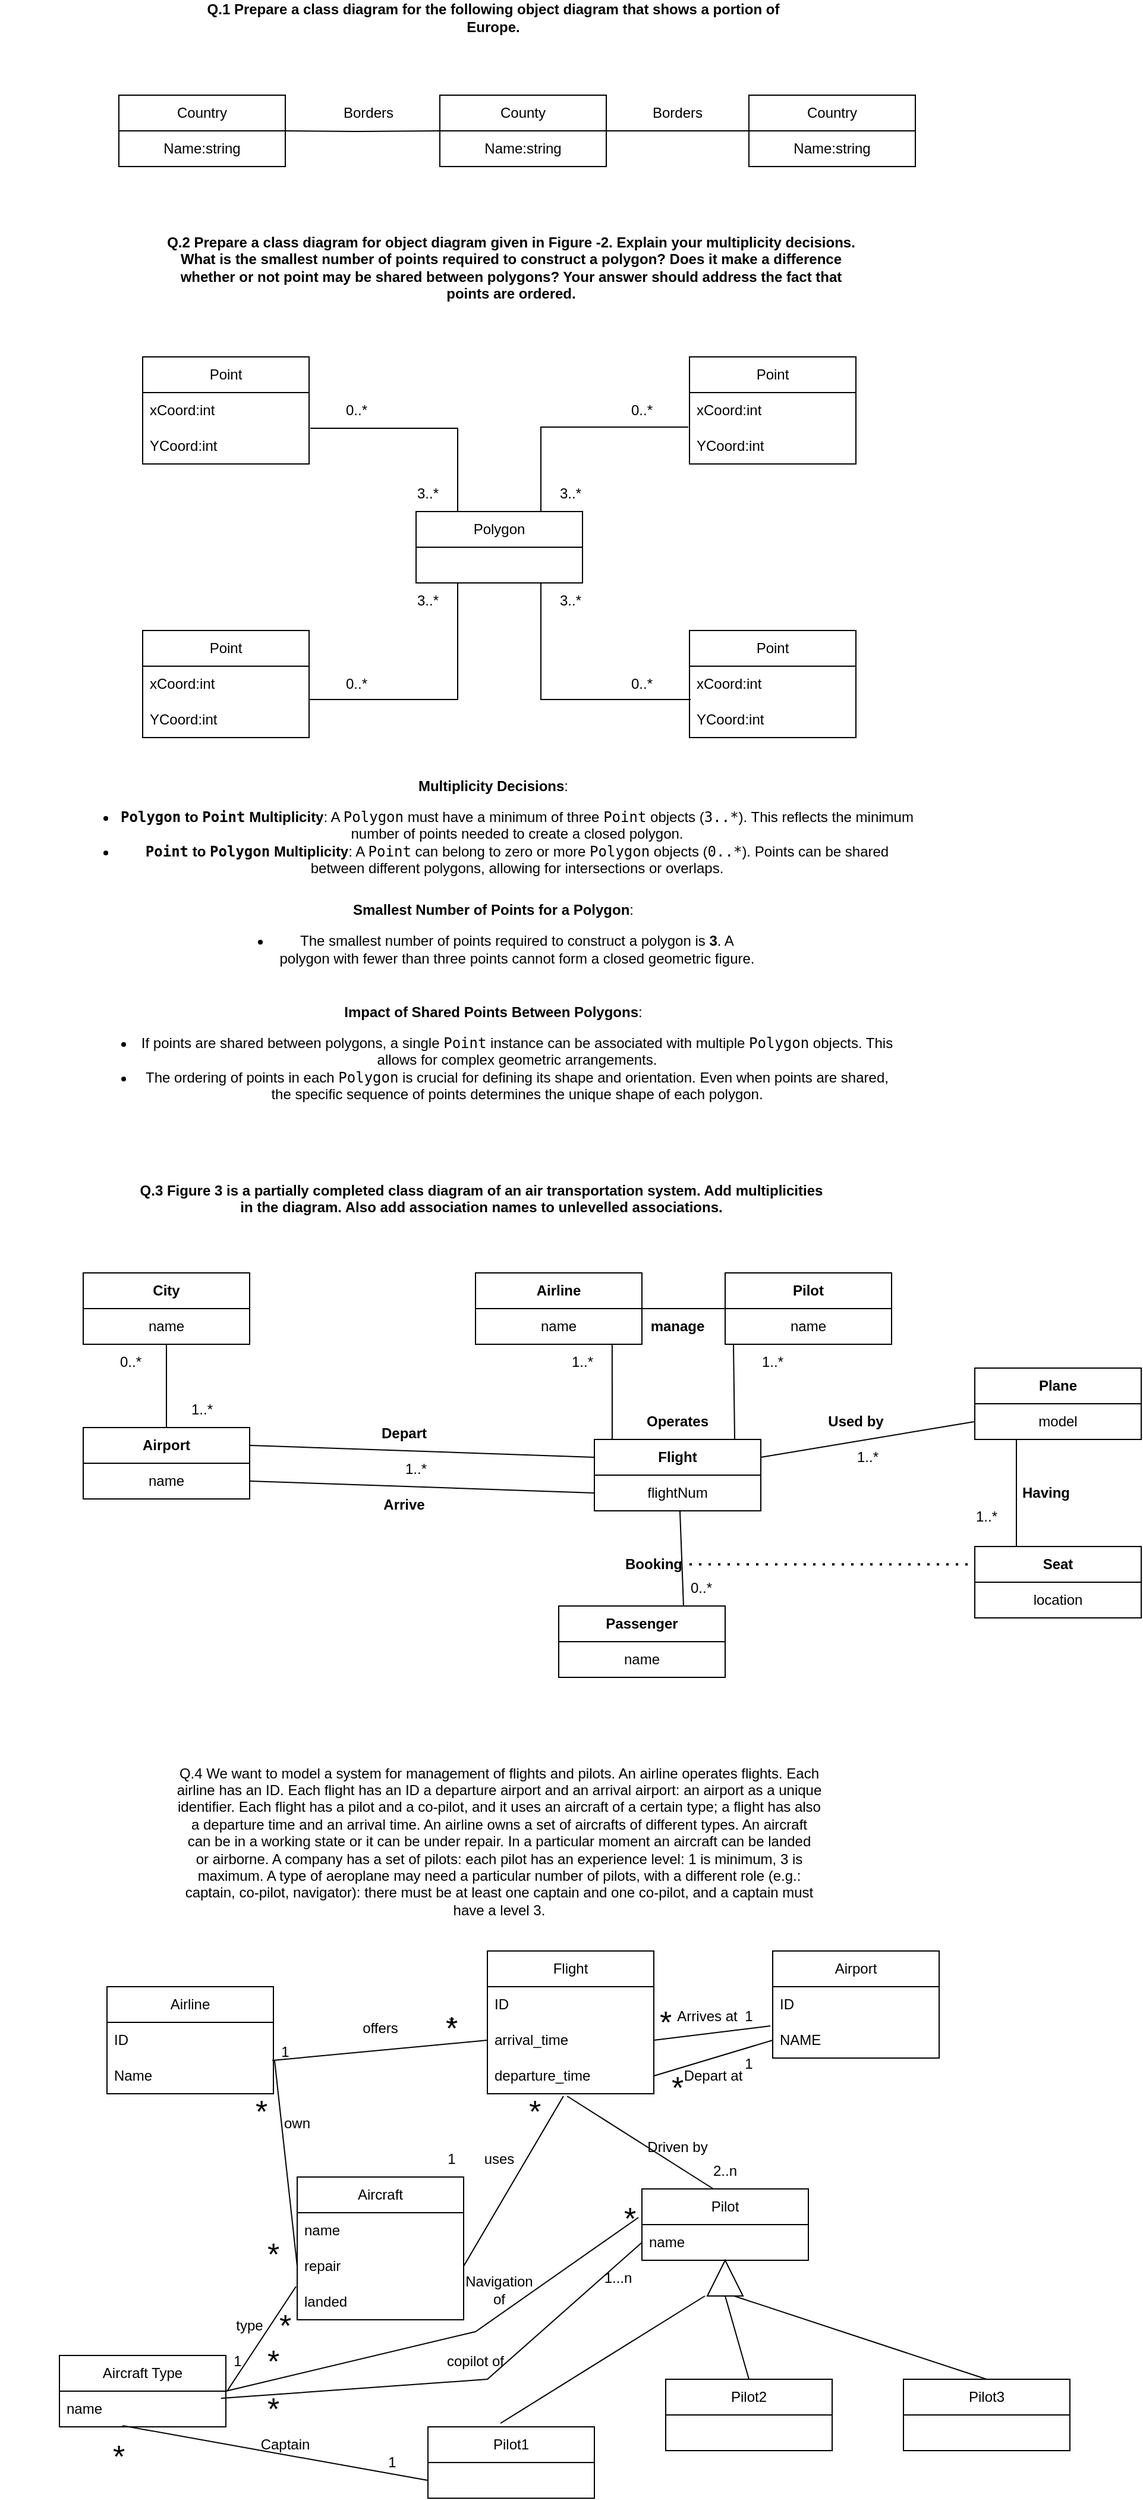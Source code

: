 <mxfile version="24.7.12">
  <diagram name="Page-1" id="i_u_yrghnK8iJM_USmO5">
    <mxGraphModel dx="880" dy="1568" grid="1" gridSize="10" guides="1" tooltips="1" connect="1" arrows="1" fold="1" page="1" pageScale="1" pageWidth="850" pageHeight="1100" math="0" shadow="0">
      <root>
        <mxCell id="0" />
        <mxCell id="1" parent="0" />
        <mxCell id="1aF113buXw0eMV6wPPo_-1" value="Q.1 Prepare a class diagram for the following object diagram that shows a portion of Europe." style="text;strokeColor=none;align=center;fillColor=none;html=1;verticalAlign=middle;whiteSpace=wrap;rounded=0;fontStyle=1" vertex="1" parent="1">
          <mxGeometry x="190" y="-390" width="510" height="30" as="geometry" />
        </mxCell>
        <mxCell id="1aF113buXw0eMV6wPPo_-13" value="Country" style="swimlane;fontStyle=0;childLayout=stackLayout;horizontal=1;startSize=30;horizontalStack=0;resizeParent=1;resizeParentMax=0;resizeLast=0;collapsible=1;marginBottom=0;whiteSpace=wrap;html=1;" vertex="1" parent="1">
          <mxGeometry x="130" y="-310" width="140" height="60" as="geometry" />
        </mxCell>
        <mxCell id="1aF113buXw0eMV6wPPo_-14" value="Name:string" style="text;strokeColor=none;fillColor=none;align=center;verticalAlign=middle;spacingLeft=4;spacingRight=4;overflow=hidden;points=[[0,0.5],[1,0.5]];portConstraint=eastwest;rotatable=0;whiteSpace=wrap;html=1;" vertex="1" parent="1aF113buXw0eMV6wPPo_-13">
          <mxGeometry y="30" width="140" height="30" as="geometry" />
        </mxCell>
        <mxCell id="1aF113buXw0eMV6wPPo_-18" value="County" style="swimlane;fontStyle=0;childLayout=stackLayout;horizontal=1;startSize=30;horizontalStack=0;resizeParent=1;resizeParentMax=0;resizeLast=0;collapsible=1;marginBottom=0;whiteSpace=wrap;html=1;" vertex="1" parent="1">
          <mxGeometry x="400" y="-310" width="140" height="60" as="geometry" />
        </mxCell>
        <mxCell id="1aF113buXw0eMV6wPPo_-19" value="Name:string" style="text;strokeColor=none;fillColor=none;align=center;verticalAlign=middle;spacingLeft=4;spacingRight=4;overflow=hidden;points=[[0,0.5],[1,0.5]];portConstraint=eastwest;rotatable=0;whiteSpace=wrap;html=1;" vertex="1" parent="1aF113buXw0eMV6wPPo_-18">
          <mxGeometry y="30" width="140" height="30" as="geometry" />
        </mxCell>
        <mxCell id="1aF113buXw0eMV6wPPo_-20" value="Country" style="swimlane;fontStyle=0;childLayout=stackLayout;horizontal=1;startSize=30;horizontalStack=0;resizeParent=1;resizeParentMax=0;resizeLast=0;collapsible=1;marginBottom=0;whiteSpace=wrap;html=1;" vertex="1" parent="1">
          <mxGeometry x="660" y="-310" width="140" height="60" as="geometry" />
        </mxCell>
        <mxCell id="1aF113buXw0eMV6wPPo_-21" value="Name:string" style="text;strokeColor=none;fillColor=none;align=center;verticalAlign=middle;spacingLeft=4;spacingRight=4;overflow=hidden;points=[[0,0.5],[1,0.5]];portConstraint=eastwest;rotatable=0;whiteSpace=wrap;html=1;" vertex="1" parent="1aF113buXw0eMV6wPPo_-20">
          <mxGeometry y="30" width="140" height="30" as="geometry" />
        </mxCell>
        <mxCell id="1aF113buXw0eMV6wPPo_-22" value="" style="endArrow=none;html=1;rounded=0;entryX=1;entryY=0.5;entryDx=0;entryDy=0;exitX=0;exitY=0.5;exitDx=0;exitDy=0;" edge="1" parent="1" source="1aF113buXw0eMV6wPPo_-18" target="1aF113buXw0eMV6wPPo_-13">
          <mxGeometry width="50" height="50" relative="1" as="geometry">
            <mxPoint x="400" y="-279.51" as="sourcePoint" />
            <mxPoint x="270" y="-280.5" as="targetPoint" />
            <Array as="points">
              <mxPoint x="330" y="-279.51" />
            </Array>
          </mxGeometry>
        </mxCell>
        <mxCell id="1aF113buXw0eMV6wPPo_-23" value="" style="endArrow=none;html=1;rounded=0;entryX=0;entryY=0.5;entryDx=0;entryDy=0;exitX=1;exitY=0.5;exitDx=0;exitDy=0;" edge="1" parent="1" source="1aF113buXw0eMV6wPPo_-18" target="1aF113buXw0eMV6wPPo_-20">
          <mxGeometry width="50" height="50" relative="1" as="geometry">
            <mxPoint x="420" y="-300" as="sourcePoint" />
            <mxPoint x="470" y="-350" as="targetPoint" />
          </mxGeometry>
        </mxCell>
        <mxCell id="1aF113buXw0eMV6wPPo_-24" value="Borders" style="text;strokeColor=none;align=center;fillColor=none;html=1;verticalAlign=middle;whiteSpace=wrap;rounded=0;" vertex="1" parent="1">
          <mxGeometry x="310" y="-310" width="60" height="30" as="geometry" />
        </mxCell>
        <mxCell id="1aF113buXw0eMV6wPPo_-26" value="Borders" style="text;strokeColor=none;align=center;fillColor=none;html=1;verticalAlign=middle;whiteSpace=wrap;rounded=0;" vertex="1" parent="1">
          <mxGeometry x="570" y="-310" width="60" height="30" as="geometry" />
        </mxCell>
        <mxCell id="1aF113buXw0eMV6wPPo_-27" value="&lt;div&gt;Q.2 Prepare a class diagram for object diagram given in Figure -2. Explain your multiplicity decisions.&lt;/div&gt;&lt;div&gt;What is the smallest number of points required to construct a polygon? Does it make a difference&lt;/div&gt;&lt;div&gt;whether or not point may be shared between polygons? Your answer should address the fact that&lt;/div&gt;&lt;div&gt;points are ordered.&lt;/div&gt;" style="text;strokeColor=none;align=center;fillColor=none;html=1;verticalAlign=middle;whiteSpace=wrap;rounded=0;fontStyle=1" vertex="1" parent="1">
          <mxGeometry x="140" y="-180" width="640" height="30" as="geometry" />
        </mxCell>
        <mxCell id="1aF113buXw0eMV6wPPo_-29" value="Point" style="swimlane;fontStyle=0;childLayout=stackLayout;horizontal=1;startSize=30;horizontalStack=0;resizeParent=1;resizeParentMax=0;resizeLast=0;collapsible=1;marginBottom=0;whiteSpace=wrap;html=1;" vertex="1" parent="1">
          <mxGeometry x="150" y="-90" width="140" height="90" as="geometry" />
        </mxCell>
        <mxCell id="1aF113buXw0eMV6wPPo_-30" value="xCoord:int" style="text;strokeColor=none;fillColor=none;align=left;verticalAlign=middle;spacingLeft=4;spacingRight=4;overflow=hidden;points=[[0,0.5],[1,0.5]];portConstraint=eastwest;rotatable=0;whiteSpace=wrap;html=1;" vertex="1" parent="1aF113buXw0eMV6wPPo_-29">
          <mxGeometry y="30" width="140" height="30" as="geometry" />
        </mxCell>
        <mxCell id="1aF113buXw0eMV6wPPo_-31" value="YCoord:int" style="text;strokeColor=none;fillColor=none;align=left;verticalAlign=middle;spacingLeft=4;spacingRight=4;overflow=hidden;points=[[0,0.5],[1,0.5]];portConstraint=eastwest;rotatable=0;whiteSpace=wrap;html=1;" vertex="1" parent="1aF113buXw0eMV6wPPo_-29">
          <mxGeometry y="60" width="140" height="30" as="geometry" />
        </mxCell>
        <mxCell id="1aF113buXw0eMV6wPPo_-33" value="Point" style="swimlane;fontStyle=0;childLayout=stackLayout;horizontal=1;startSize=30;horizontalStack=0;resizeParent=1;resizeParentMax=0;resizeLast=0;collapsible=1;marginBottom=0;whiteSpace=wrap;html=1;" vertex="1" parent="1">
          <mxGeometry x="610" y="-90" width="140" height="90" as="geometry" />
        </mxCell>
        <mxCell id="1aF113buXw0eMV6wPPo_-34" value="xCoord:int" style="text;strokeColor=none;fillColor=none;align=left;verticalAlign=middle;spacingLeft=4;spacingRight=4;overflow=hidden;points=[[0,0.5],[1,0.5]];portConstraint=eastwest;rotatable=0;whiteSpace=wrap;html=1;" vertex="1" parent="1aF113buXw0eMV6wPPo_-33">
          <mxGeometry y="30" width="140" height="30" as="geometry" />
        </mxCell>
        <mxCell id="1aF113buXw0eMV6wPPo_-35" value="YCoord:int" style="text;strokeColor=none;fillColor=none;align=left;verticalAlign=middle;spacingLeft=4;spacingRight=4;overflow=hidden;points=[[0,0.5],[1,0.5]];portConstraint=eastwest;rotatable=0;whiteSpace=wrap;html=1;" vertex="1" parent="1aF113buXw0eMV6wPPo_-33">
          <mxGeometry y="60" width="140" height="30" as="geometry" />
        </mxCell>
        <mxCell id="1aF113buXw0eMV6wPPo_-36" value="Point" style="swimlane;fontStyle=0;childLayout=stackLayout;horizontal=1;startSize=30;horizontalStack=0;resizeParent=1;resizeParentMax=0;resizeLast=0;collapsible=1;marginBottom=0;whiteSpace=wrap;html=1;" vertex="1" parent="1">
          <mxGeometry x="150" y="140" width="140" height="90" as="geometry" />
        </mxCell>
        <mxCell id="1aF113buXw0eMV6wPPo_-37" value="xCoord:int" style="text;strokeColor=none;fillColor=none;align=left;verticalAlign=middle;spacingLeft=4;spacingRight=4;overflow=hidden;points=[[0,0.5],[1,0.5]];portConstraint=eastwest;rotatable=0;whiteSpace=wrap;html=1;" vertex="1" parent="1aF113buXw0eMV6wPPo_-36">
          <mxGeometry y="30" width="140" height="30" as="geometry" />
        </mxCell>
        <mxCell id="1aF113buXw0eMV6wPPo_-38" value="YCoord:int" style="text;strokeColor=none;fillColor=none;align=left;verticalAlign=middle;spacingLeft=4;spacingRight=4;overflow=hidden;points=[[0,0.5],[1,0.5]];portConstraint=eastwest;rotatable=0;whiteSpace=wrap;html=1;" vertex="1" parent="1aF113buXw0eMV6wPPo_-36">
          <mxGeometry y="60" width="140" height="30" as="geometry" />
        </mxCell>
        <mxCell id="1aF113buXw0eMV6wPPo_-39" value="Point" style="swimlane;fontStyle=0;childLayout=stackLayout;horizontal=1;startSize=30;horizontalStack=0;resizeParent=1;resizeParentMax=0;resizeLast=0;collapsible=1;marginBottom=0;whiteSpace=wrap;html=1;" vertex="1" parent="1">
          <mxGeometry x="610" y="140" width="140" height="90" as="geometry" />
        </mxCell>
        <mxCell id="1aF113buXw0eMV6wPPo_-40" value="xCoord:int" style="text;strokeColor=none;fillColor=none;align=left;verticalAlign=middle;spacingLeft=4;spacingRight=4;overflow=hidden;points=[[0,0.5],[1,0.5]];portConstraint=eastwest;rotatable=0;whiteSpace=wrap;html=1;" vertex="1" parent="1aF113buXw0eMV6wPPo_-39">
          <mxGeometry y="30" width="140" height="30" as="geometry" />
        </mxCell>
        <mxCell id="1aF113buXw0eMV6wPPo_-41" value="YCoord:int" style="text;strokeColor=none;fillColor=none;align=left;verticalAlign=middle;spacingLeft=4;spacingRight=4;overflow=hidden;points=[[0,0.5],[1,0.5]];portConstraint=eastwest;rotatable=0;whiteSpace=wrap;html=1;" vertex="1" parent="1aF113buXw0eMV6wPPo_-39">
          <mxGeometry y="60" width="140" height="30" as="geometry" />
        </mxCell>
        <mxCell id="1aF113buXw0eMV6wPPo_-42" value="Polygon" style="swimlane;fontStyle=0;childLayout=stackLayout;horizontal=1;startSize=30;horizontalStack=0;resizeParent=1;resizeParentMax=0;resizeLast=0;collapsible=1;marginBottom=0;whiteSpace=wrap;html=1;" vertex="1" parent="1">
          <mxGeometry x="380" y="40" width="140" height="60" as="geometry" />
        </mxCell>
        <mxCell id="1aF113buXw0eMV6wPPo_-48" value="" style="endArrow=none;html=1;rounded=0;entryX=-0.007;entryY=-0.033;entryDx=0;entryDy=0;entryPerimeter=0;exitX=0.75;exitY=0;exitDx=0;exitDy=0;" edge="1" parent="1" source="1aF113buXw0eMV6wPPo_-42" target="1aF113buXw0eMV6wPPo_-35">
          <mxGeometry width="50" height="50" relative="1" as="geometry">
            <mxPoint x="510" y="-31" as="sourcePoint" />
            <mxPoint x="470" y="-20" as="targetPoint" />
            <Array as="points">
              <mxPoint x="485" y="-31" />
            </Array>
          </mxGeometry>
        </mxCell>
        <mxCell id="1aF113buXw0eMV6wPPo_-49" value="" style="endArrow=none;html=1;rounded=0;exitX=1.007;exitY=0;exitDx=0;exitDy=0;exitPerimeter=0;entryX=0.25;entryY=0;entryDx=0;entryDy=0;" edge="1" parent="1" source="1aF113buXw0eMV6wPPo_-31" target="1aF113buXw0eMV6wPPo_-42">
          <mxGeometry width="50" height="50" relative="1" as="geometry">
            <mxPoint x="330" y="-20" as="sourcePoint" />
            <mxPoint x="380" y="-70" as="targetPoint" />
            <Array as="points">
              <mxPoint x="415" y="-30" />
            </Array>
          </mxGeometry>
        </mxCell>
        <mxCell id="1aF113buXw0eMV6wPPo_-50" value="" style="endArrow=none;html=1;rounded=0;exitX=1;exitY=-0.067;exitDx=0;exitDy=0;exitPerimeter=0;entryX=0.25;entryY=1;entryDx=0;entryDy=0;" edge="1" parent="1" source="1aF113buXw0eMV6wPPo_-38" target="1aF113buXw0eMV6wPPo_-42">
          <mxGeometry width="50" height="50" relative="1" as="geometry">
            <mxPoint x="420" y="130" as="sourcePoint" />
            <mxPoint x="470" y="80" as="targetPoint" />
            <Array as="points">
              <mxPoint x="415" y="198" />
            </Array>
          </mxGeometry>
        </mxCell>
        <mxCell id="1aF113buXw0eMV6wPPo_-51" value="" style="endArrow=none;html=1;rounded=0;entryX=0.007;entryY=-0.067;entryDx=0;entryDy=0;entryPerimeter=0;exitX=0.75;exitY=1;exitDx=0;exitDy=0;" edge="1" parent="1" source="1aF113buXw0eMV6wPPo_-42" target="1aF113buXw0eMV6wPPo_-41">
          <mxGeometry width="50" height="50" relative="1" as="geometry">
            <mxPoint x="420" y="130" as="sourcePoint" />
            <mxPoint x="470" y="80" as="targetPoint" />
            <Array as="points">
              <mxPoint x="485" y="198" />
            </Array>
          </mxGeometry>
        </mxCell>
        <mxCell id="1aF113buXw0eMV6wPPo_-52" value="0..*" style="text;strokeColor=none;align=center;fillColor=none;html=1;verticalAlign=middle;whiteSpace=wrap;rounded=0;" vertex="1" parent="1">
          <mxGeometry x="300" y="-60" width="60" height="30" as="geometry" />
        </mxCell>
        <mxCell id="1aF113buXw0eMV6wPPo_-53" value="0..*" style="text;strokeColor=none;align=center;fillColor=none;html=1;verticalAlign=middle;whiteSpace=wrap;rounded=0;" vertex="1" parent="1">
          <mxGeometry x="300" y="170" width="60" height="30" as="geometry" />
        </mxCell>
        <mxCell id="1aF113buXw0eMV6wPPo_-54" value="0..*" style="text;strokeColor=none;align=center;fillColor=none;html=1;verticalAlign=middle;whiteSpace=wrap;rounded=0;" vertex="1" parent="1">
          <mxGeometry x="540" y="-60" width="60" height="30" as="geometry" />
        </mxCell>
        <mxCell id="1aF113buXw0eMV6wPPo_-55" value="0..*" style="text;strokeColor=none;align=center;fillColor=none;html=1;verticalAlign=middle;whiteSpace=wrap;rounded=0;" vertex="1" parent="1">
          <mxGeometry x="540" y="170" width="60" height="30" as="geometry" />
        </mxCell>
        <mxCell id="1aF113buXw0eMV6wPPo_-56" value="3..*" style="text;strokeColor=none;align=center;fillColor=none;html=1;verticalAlign=middle;whiteSpace=wrap;rounded=0;" vertex="1" parent="1">
          <mxGeometry x="360" y="10" width="60" height="30" as="geometry" />
        </mxCell>
        <mxCell id="1aF113buXw0eMV6wPPo_-57" value="3..*" style="text;strokeColor=none;align=center;fillColor=none;html=1;verticalAlign=middle;whiteSpace=wrap;rounded=0;" vertex="1" parent="1">
          <mxGeometry x="360" y="100" width="60" height="30" as="geometry" />
        </mxCell>
        <mxCell id="1aF113buXw0eMV6wPPo_-58" value="3..*" style="text;strokeColor=none;align=center;fillColor=none;html=1;verticalAlign=middle;whiteSpace=wrap;rounded=0;" vertex="1" parent="1">
          <mxGeometry x="480" y="10" width="60" height="30" as="geometry" />
        </mxCell>
        <mxCell id="1aF113buXw0eMV6wPPo_-59" value="3..*" style="text;strokeColor=none;align=center;fillColor=none;html=1;verticalAlign=middle;whiteSpace=wrap;rounded=0;" vertex="1" parent="1">
          <mxGeometry x="480" y="100" width="60" height="30" as="geometry" />
        </mxCell>
        <mxCell id="1aF113buXw0eMV6wPPo_-60" value="&lt;p&gt;&lt;strong&gt;Multiplicity Decisions&lt;/strong&gt;:&lt;/p&gt;&lt;ul&gt;&lt;li&gt;&lt;strong&gt;&lt;code&gt;Polygon&lt;/code&gt; to &lt;code&gt;Point&lt;/code&gt; Multiplicity&lt;/strong&gt;: A &lt;code&gt;Polygon&lt;/code&gt; must have a minimum of three &lt;code&gt;Point&lt;/code&gt; objects (&lt;code&gt;3..*&lt;/code&gt;). This reflects the minimum number of points needed to create a closed polygon.&lt;/li&gt;&lt;li&gt;&lt;strong&gt;&lt;code&gt;Point&lt;/code&gt; to &lt;code&gt;Polygon&lt;/code&gt; Multiplicity&lt;/strong&gt;: A &lt;code&gt;Point&lt;/code&gt; can belong to zero or more &lt;code&gt;Polygon&lt;/code&gt; objects (&lt;code&gt;0..*&lt;/code&gt;). Points can be shared between different polygons, allowing for intersections or overlaps.&lt;/li&gt;&lt;/ul&gt;" style="text;strokeColor=none;align=center;fillColor=none;html=1;verticalAlign=middle;whiteSpace=wrap;rounded=0;fontStyle=0" vertex="1" parent="1">
          <mxGeometry x="90" y="290" width="710" height="30" as="geometry" />
        </mxCell>
        <mxCell id="1aF113buXw0eMV6wPPo_-61" value="&lt;p&gt;&lt;strong&gt;Smallest Number of Points for a Polygon&lt;/strong&gt;:&lt;/p&gt;&lt;ul&gt;&lt;li&gt;The smallest number of points required to construct a polygon is &lt;strong&gt;3&lt;/strong&gt;. A polygon with fewer than three points cannot form a closed geometric figure.&lt;/li&gt;&lt;/ul&gt;" style="text;strokeColor=none;align=center;fillColor=none;html=1;verticalAlign=middle;whiteSpace=wrap;rounded=0;" vertex="1" parent="1">
          <mxGeometry x="220" y="380" width="450" height="30" as="geometry" />
        </mxCell>
        <mxCell id="1aF113buXw0eMV6wPPo_-62" value="&lt;p&gt;&lt;strong&gt;Impact of Shared Points Between Polygons&lt;/strong&gt;:&lt;/p&gt;&lt;ul&gt;&lt;li&gt;If points are shared between polygons, a single &lt;code&gt;Point&lt;/code&gt; instance can be associated with multiple &lt;code&gt;Polygon&lt;/code&gt; objects. This allows for complex geometric arrangements.&lt;/li&gt;&lt;li&gt;The ordering of points in each &lt;code&gt;Polygon&lt;/code&gt; is crucial for defining its shape and orientation. Even when points are shared, the specific sequence of points determines the unique shape of each polygon.&lt;/li&gt;&lt;/ul&gt;" style="text;strokeColor=none;align=center;fillColor=none;html=1;verticalAlign=middle;whiteSpace=wrap;rounded=0;" vertex="1" parent="1">
          <mxGeometry x="105" y="480" width="680" height="30" as="geometry" />
        </mxCell>
        <mxCell id="1aF113buXw0eMV6wPPo_-63" value="&#xa;Q.3 Figure 3 is a partially completed class diagram of an air transportation system. Add multiplicities&#xa;in the diagram. Also add association names to unlevelled associations. &#xa;&#xa;" style="text;strokeColor=none;align=center;fillColor=none;html=1;verticalAlign=middle;whiteSpace=wrap;rounded=0;fontStyle=1" vertex="1" parent="1">
          <mxGeometry x="80" y="610" width="710" height="30" as="geometry" />
        </mxCell>
        <mxCell id="1aF113buXw0eMV6wPPo_-64" value="City" style="swimlane;fontStyle=1;childLayout=stackLayout;horizontal=1;startSize=30;horizontalStack=0;resizeParent=1;resizeParentMax=0;resizeLast=0;collapsible=1;marginBottom=0;whiteSpace=wrap;html=1;" vertex="1" parent="1">
          <mxGeometry x="100" y="680" width="140" height="60" as="geometry" />
        </mxCell>
        <mxCell id="1aF113buXw0eMV6wPPo_-65" value="name" style="text;strokeColor=none;fillColor=none;align=center;verticalAlign=middle;spacingLeft=4;spacingRight=4;overflow=hidden;points=[[0,0.5],[1,0.5]];portConstraint=eastwest;rotatable=0;whiteSpace=wrap;html=1;" vertex="1" parent="1aF113buXw0eMV6wPPo_-64">
          <mxGeometry y="30" width="140" height="30" as="geometry" />
        </mxCell>
        <mxCell id="1aF113buXw0eMV6wPPo_-68" value="Airport&lt;span style=&quot;color: rgba(0, 0, 0, 0); font-family: monospace; font-size: 0px; font-weight: 400; text-align: start; text-wrap: nowrap;&quot;&gt;%3CmxGraphModel%3E%3Croot%3E%3CmxCell%20id%3D%220%22%2F%3E%3CmxCell%20id%3D%221%22%20parent%3D%220%22%2F%3E%3CmxCell%20id%3D%222%22%20value%3D%22City%22%20style%3D%22swimlane%3BfontStyle%3D1%3BchildLayout%3DstackLayout%3Bhorizontal%3D1%3BstartSize%3D30%3BhorizontalStack%3D0%3BresizeParent%3D1%3BresizeParentMax%3D0%3BresizeLast%3D0%3Bcollapsible%3D1%3BmarginBottom%3D0%3BwhiteSpace%3Dwrap%3Bhtml%3D1%3B%22%20vertex%3D%221%22%20parent%3D%221%22%3E%3CmxGeometry%20x%3D%22100%22%20y%3D%22680%22%20width%3D%22140%22%20height%3D%2260%22%20as%3D%22geometry%22%2F%3E%3C%2FmxCell%3E%3CmxCell%20id%3D%223%22%20value%3D%22name%22%20style%3D%22text%3BstrokeColor%3Dnone%3BfillColor%3Dnone%3Balign%3Dcenter%3BverticalAlign%3Dmiddle%3BspacingLeft%3D4%3BspacingRight%3D4%3Boverflow%3Dhidden%3Bpoints%3D%5B%5B0%2C0.5%5D%2C%5B1%2C0.5%5D%5D%3BportConstraint%3Deastwest%3Brotatable%3D0%3BwhiteSpace%3Dwrap%3Bhtml%3D1%3B%22%20vertex%3D%221%22%20parent%3D%222%22%3E%3CmxGeometry%20y%3D%2230%22%20width%3D%22140%22%20height%3D%2230%22%20as%3D%22geometry%22%2F%3E%3C%2FmxCell%3E%3C%2Froot%3E%3C%2FmxGraphModel%3E&lt;/span&gt;" style="swimlane;fontStyle=1;childLayout=stackLayout;horizontal=1;startSize=30;horizontalStack=0;resizeParent=1;resizeParentMax=0;resizeLast=0;collapsible=1;marginBottom=0;whiteSpace=wrap;html=1;" vertex="1" parent="1">
          <mxGeometry x="100" y="810" width="140" height="60" as="geometry" />
        </mxCell>
        <mxCell id="1aF113buXw0eMV6wPPo_-69" value="name" style="text;strokeColor=none;fillColor=none;align=center;verticalAlign=middle;spacingLeft=4;spacingRight=4;overflow=hidden;points=[[0,0.5],[1,0.5]];portConstraint=eastwest;rotatable=0;whiteSpace=wrap;html=1;" vertex="1" parent="1aF113buXw0eMV6wPPo_-68">
          <mxGeometry y="30" width="140" height="30" as="geometry" />
        </mxCell>
        <mxCell id="1aF113buXw0eMV6wPPo_-70" value="Airline" style="swimlane;fontStyle=1;childLayout=stackLayout;horizontal=1;startSize=30;horizontalStack=0;resizeParent=1;resizeParentMax=0;resizeLast=0;collapsible=1;marginBottom=0;whiteSpace=wrap;html=1;" vertex="1" parent="1">
          <mxGeometry x="430" y="680" width="140" height="60" as="geometry" />
        </mxCell>
        <mxCell id="1aF113buXw0eMV6wPPo_-71" value="name" style="text;strokeColor=none;fillColor=none;align=center;verticalAlign=middle;spacingLeft=4;spacingRight=4;overflow=hidden;points=[[0,0.5],[1,0.5]];portConstraint=eastwest;rotatable=0;whiteSpace=wrap;html=1;" vertex="1" parent="1aF113buXw0eMV6wPPo_-70">
          <mxGeometry y="30" width="140" height="30" as="geometry" />
        </mxCell>
        <mxCell id="1aF113buXw0eMV6wPPo_-72" value="Pilot" style="swimlane;fontStyle=1;childLayout=stackLayout;horizontal=1;startSize=30;horizontalStack=0;resizeParent=1;resizeParentMax=0;resizeLast=0;collapsible=1;marginBottom=0;whiteSpace=wrap;html=1;" vertex="1" parent="1">
          <mxGeometry x="640" y="680" width="140" height="60" as="geometry" />
        </mxCell>
        <mxCell id="1aF113buXw0eMV6wPPo_-73" value="name" style="text;strokeColor=none;fillColor=none;align=center;verticalAlign=middle;spacingLeft=4;spacingRight=4;overflow=hidden;points=[[0,0.5],[1,0.5]];portConstraint=eastwest;rotatable=0;whiteSpace=wrap;html=1;" vertex="1" parent="1aF113buXw0eMV6wPPo_-72">
          <mxGeometry y="30" width="140" height="30" as="geometry" />
        </mxCell>
        <mxCell id="1aF113buXw0eMV6wPPo_-76" value="Passenger&lt;span style=&quot;color: rgba(0, 0, 0, 0); font-family: monospace; font-size: 0px; font-weight: 400; text-align: start; text-wrap: nowrap;&quot;&gt;%3CmxGraphModel%3E%3Croot%3E%3CmxCell%20id%3D%220%22%2F%3E%3CmxCell%20id%3D%221%22%20parent%3D%220%22%2F%3E%3CmxCell%20id%3D%222%22%20value%3D%22City%22%20style%3D%22swimlane%3BfontStyle%3D1%3BchildLayout%3DstackLayout%3Bhorizontal%3D1%3BstartSize%3D30%3BhorizontalStack%3D0%3BresizeParent%3D1%3BresizeParentMax%3D0%3BresizeLast%3D0%3Bcollapsible%3D1%3BmarginBottom%3D0%3BwhiteSpace%3Dwrap%3Bhtml%3D1%3B%22%20vertex%3D%221%22%20parent%3D%221%22%3E%3CmxGeometry%20x%3D%22100%22%20y%3D%22680%22%20width%3D%22140%22%20height%3D%2260%22%20as%3D%22geometry%22%2F%3E%3C%2FmxCell%3E%3CmxCell%20id%3D%223%22%20value%3D%22name%22%20style%3D%22text%3BstrokeColor%3Dnone%3BfillColor%3Dnone%3Balign%3Dcenter%3BverticalAlign%3Dmiddle%3BspacingLeft%3D4%3BspacingRight%3D4%3Boverflow%3Dhidden%3Bpoints%3D%5B%5B0%2C0.5%5D%2C%5B1%2C0.5%5D%5D%3BportConstraint%3Deastwest%3Brotatable%3D0%3BwhiteSpace%3Dwrap%3Bhtml%3D1%3B%22%20vertex%3D%221%22%20parent%3D%222%22%3E%3CmxGeometry%20y%3D%2230%22%20width%3D%22140%22%20height%3D%2230%22%20as%3D%22geometry%22%2F%3E%3C%2FmxCell%3E%3C%2Froot%3E%3C%2FmxGraphModel%3E&lt;/span&gt;&lt;span style=&quot;color: rgba(0, 0, 0, 0); font-family: monospace; font-size: 0px; font-weight: 400; text-align: start; text-wrap: nowrap;&quot;&gt;%3CmxGraphModel%3E%3Croot%3E%3CmxCell%20id%3D%220%22%2F%3E%3CmxCell%20id%3D%221%22%20parent%3D%220%22%2F%3E%3CmxCell%20id%3D%222%22%20value%3D%22City%22%20style%3D%22swimlane%3BfontStyle%3D1%3BchildLayout%3DstackLayout%3Bhorizontal%3D1%3BstartSize%3D30%3BhorizontalStack%3D0%3BresizeParent%3D1%3BresizeParentMax%3D0%3BresizeLast%3D0%3Bcollapsible%3D1%3BmarginBottom%3D0%3BwhiteSpace%3Dwrap%3Bhtml%3D1%3B%22%20vertex%3D%221%22%20parent%3D%221%22%3E%3CmxGeometry%20x%3D%22100%22%20y%3D%22680%22%20width%3D%22140%22%20height%3D%2260%22%20as%3D%22geometry%22%2F%3E%3C%2FmxCell%3E%3CmxCell%20id%3D%223%22%20value%3D%22name%22%20style%3D%22text%3BstrokeColor%3Dnone%3BfillColor%3Dnone%3Balign%3Dcenter%3BverticalAlign%3Dmiddle%3BspacingLeft%3D4%3BspacingRight%3D4%3Boverflow%3Dhidden%3Bpoints%3D%5B%5B0%2C0.5%5D%2C%5B1%2C0.5%5D%5D%3BportConstraint%3Deastwest%3Brotatable%3D0%3BwhiteSpace%3Dwrap%3Bhtml%3D1%3B%22%20vertex%3D%221%22%20parent%3D%222%22%3E%3CmxGeometry%20y%3D%2230%22%20width%3D%22140%22%20height%3D%2230%22%20as%3D%22geometry%22%2F%3E%3C%2FmxCell%3E%3C%2Froot%3E%3C%2FmxGraphModel%3E&lt;/span&gt;" style="swimlane;fontStyle=1;childLayout=stackLayout;horizontal=1;startSize=30;horizontalStack=0;resizeParent=1;resizeParentMax=0;resizeLast=0;collapsible=1;marginBottom=0;whiteSpace=wrap;html=1;" vertex="1" parent="1">
          <mxGeometry x="500" y="960" width="140" height="60" as="geometry" />
        </mxCell>
        <mxCell id="1aF113buXw0eMV6wPPo_-77" value="name" style="text;strokeColor=none;fillColor=none;align=center;verticalAlign=middle;spacingLeft=4;spacingRight=4;overflow=hidden;points=[[0,0.5],[1,0.5]];portConstraint=eastwest;rotatable=0;whiteSpace=wrap;html=1;" vertex="1" parent="1aF113buXw0eMV6wPPo_-76">
          <mxGeometry y="30" width="140" height="30" as="geometry" />
        </mxCell>
        <mxCell id="1aF113buXw0eMV6wPPo_-78" value="Flight" style="swimlane;fontStyle=1;childLayout=stackLayout;horizontal=1;startSize=30;horizontalStack=0;resizeParent=1;resizeParentMax=0;resizeLast=0;collapsible=1;marginBottom=0;whiteSpace=wrap;html=1;" vertex="1" parent="1">
          <mxGeometry x="530" y="820" width="140" height="60" as="geometry" />
        </mxCell>
        <mxCell id="1aF113buXw0eMV6wPPo_-79" value="flightNum&lt;span style=&quot;color: rgba(0, 0, 0, 0); font-family: monospace; font-size: 0px; text-align: start; text-wrap: nowrap;&quot;&gt;%3CmxGraphModel%3E%3Croot%3E%3CmxCell%20id%3D%220%22%2F%3E%3CmxCell%20id%3D%221%22%20parent%3D%220%22%2F%3E%3CmxCell%20id%3D%222%22%20value%3D%22City%22%20style%3D%22swimlane%3BfontStyle%3D1%3BchildLayout%3DstackLayout%3Bhorizontal%3D1%3BstartSize%3D30%3BhorizontalStack%3D0%3BresizeParent%3D1%3BresizeParentMax%3D0%3BresizeLast%3D0%3Bcollapsible%3D1%3BmarginBottom%3D0%3BwhiteSpace%3Dwrap%3Bhtml%3D1%3B%22%20vertex%3D%221%22%20parent%3D%221%22%3E%3CmxGeometry%20x%3D%22100%22%20y%3D%22680%22%20width%3D%22140%22%20height%3D%2260%22%20as%3D%22geometry%22%2F%3E%3C%2FmxCell%3E%3CmxCell%20id%3D%223%22%20value%3D%22name%22%20style%3D%22text%3BstrokeColor%3Dnone%3BfillColor%3Dnone%3Balign%3Dcenter%3BverticalAlign%3Dmiddle%3BspacingLeft%3D4%3BspacingRight%3D4%3Boverflow%3Dhidden%3Bpoints%3D%5B%5B0%2C0.5%5D%2C%5B1%2C0.5%5D%5D%3BportConstraint%3Deastwest%3Brotatable%3D0%3BwhiteSpace%3Dwrap%3Bhtml%3D1%3B%22%20vertex%3D%221%22%20parent%3D%222%22%3E%3CmxGeometry%20y%3D%2230%22%20width%3D%22140%22%20height%3D%2230%22%20as%3D%22geometry%22%2F%3E%3C%2FmxCell%3E%3C%2Froot%3E%3C%2FmxGraphModel%3E&lt;/span&gt;" style="text;strokeColor=none;fillColor=none;align=center;verticalAlign=middle;spacingLeft=4;spacingRight=4;overflow=hidden;points=[[0,0.5],[1,0.5]];portConstraint=eastwest;rotatable=0;whiteSpace=wrap;html=1;" vertex="1" parent="1aF113buXw0eMV6wPPo_-78">
          <mxGeometry y="30" width="140" height="30" as="geometry" />
        </mxCell>
        <mxCell id="1aF113buXw0eMV6wPPo_-80" value="Plane" style="swimlane;fontStyle=1;childLayout=stackLayout;horizontal=1;startSize=30;horizontalStack=0;resizeParent=1;resizeParentMax=0;resizeLast=0;collapsible=1;marginBottom=0;whiteSpace=wrap;html=1;" vertex="1" parent="1">
          <mxGeometry x="850" y="760" width="140" height="60" as="geometry" />
        </mxCell>
        <mxCell id="1aF113buXw0eMV6wPPo_-81" value="model" style="text;strokeColor=none;fillColor=none;align=center;verticalAlign=middle;spacingLeft=4;spacingRight=4;overflow=hidden;points=[[0,0.5],[1,0.5]];portConstraint=eastwest;rotatable=0;whiteSpace=wrap;html=1;" vertex="1" parent="1aF113buXw0eMV6wPPo_-80">
          <mxGeometry y="30" width="140" height="30" as="geometry" />
        </mxCell>
        <mxCell id="1aF113buXw0eMV6wPPo_-83" value="Seat" style="swimlane;fontStyle=1;childLayout=stackLayout;horizontal=1;startSize=30;horizontalStack=0;resizeParent=1;resizeParentMax=0;resizeLast=0;collapsible=1;marginBottom=0;whiteSpace=wrap;html=1;" vertex="1" parent="1">
          <mxGeometry x="850" y="910" width="140" height="60" as="geometry" />
        </mxCell>
        <mxCell id="1aF113buXw0eMV6wPPo_-84" value="location" style="text;strokeColor=none;fillColor=none;align=center;verticalAlign=middle;spacingLeft=4;spacingRight=4;overflow=hidden;points=[[0,0.5],[1,0.5]];portConstraint=eastwest;rotatable=0;whiteSpace=wrap;html=1;" vertex="1" parent="1aF113buXw0eMV6wPPo_-83">
          <mxGeometry y="30" width="140" height="30" as="geometry" />
        </mxCell>
        <mxCell id="1aF113buXw0eMV6wPPo_-85" value="" style="endArrow=none;html=1;rounded=0;exitX=0.5;exitY=0;exitDx=0;exitDy=0;" edge="1" parent="1" source="1aF113buXw0eMV6wPPo_-68" target="1aF113buXw0eMV6wPPo_-65">
          <mxGeometry width="50" height="50" relative="1" as="geometry">
            <mxPoint x="590" y="780" as="sourcePoint" />
            <mxPoint x="640" y="730" as="targetPoint" />
            <Array as="points">
              <mxPoint x="170" y="770" />
            </Array>
          </mxGeometry>
        </mxCell>
        <mxCell id="1aF113buXw0eMV6wPPo_-86" value="" style="endArrow=none;html=1;rounded=0;entryX=0.821;entryY=1;entryDx=0;entryDy=0;entryPerimeter=0;exitX=0.107;exitY=0;exitDx=0;exitDy=0;exitPerimeter=0;" edge="1" parent="1" source="1aF113buXw0eMV6wPPo_-78" target="1aF113buXw0eMV6wPPo_-71">
          <mxGeometry width="50" height="50" relative="1" as="geometry">
            <mxPoint x="240" y="780" as="sourcePoint" />
            <mxPoint x="290" y="730" as="targetPoint" />
          </mxGeometry>
        </mxCell>
        <mxCell id="1aF113buXw0eMV6wPPo_-87" value="" style="endArrow=none;html=1;rounded=0;entryX=0;entryY=0.5;entryDx=0;entryDy=0;exitX=1;exitY=0.5;exitDx=0;exitDy=0;" edge="1" parent="1" source="1aF113buXw0eMV6wPPo_-70" target="1aF113buXw0eMV6wPPo_-72">
          <mxGeometry width="50" height="50" relative="1" as="geometry">
            <mxPoint x="240" y="780" as="sourcePoint" />
            <mxPoint x="290" y="730" as="targetPoint" />
          </mxGeometry>
        </mxCell>
        <mxCell id="1aF113buXw0eMV6wPPo_-88" value="" style="endArrow=none;html=1;rounded=0;exitX=0.843;exitY=0;exitDx=0;exitDy=0;exitPerimeter=0;entryX=0.05;entryY=1;entryDx=0;entryDy=0;entryPerimeter=0;" edge="1" parent="1" source="1aF113buXw0eMV6wPPo_-78" target="1aF113buXw0eMV6wPPo_-73">
          <mxGeometry width="50" height="50" relative="1" as="geometry">
            <mxPoint x="240" y="780" as="sourcePoint" />
            <mxPoint x="290" y="730" as="targetPoint" />
          </mxGeometry>
        </mxCell>
        <mxCell id="1aF113buXw0eMV6wPPo_-89" value="" style="endArrow=none;html=1;rounded=0;exitX=0.75;exitY=0;exitDx=0;exitDy=0;entryX=0.514;entryY=1;entryDx=0;entryDy=0;entryPerimeter=0;" edge="1" parent="1" source="1aF113buXw0eMV6wPPo_-76" target="1aF113buXw0eMV6wPPo_-79">
          <mxGeometry width="50" height="50" relative="1" as="geometry">
            <mxPoint x="240" y="780" as="sourcePoint" />
            <mxPoint x="602" y="878" as="targetPoint" />
          </mxGeometry>
        </mxCell>
        <mxCell id="1aF113buXw0eMV6wPPo_-90" value="" style="endArrow=none;html=1;rounded=0;exitX=1;exitY=0.25;exitDx=0;exitDy=0;entryX=0;entryY=0.5;entryDx=0;entryDy=0;" edge="1" parent="1" source="1aF113buXw0eMV6wPPo_-78" target="1aF113buXw0eMV6wPPo_-81">
          <mxGeometry width="50" height="50" relative="1" as="geometry">
            <mxPoint x="1030" y="840" as="sourcePoint" />
            <mxPoint x="1080" y="790" as="targetPoint" />
          </mxGeometry>
        </mxCell>
        <mxCell id="1aF113buXw0eMV6wPPo_-91" value="" style="endArrow=none;html=1;rounded=0;exitX=0.25;exitY=0;exitDx=0;exitDy=0;entryX=0.25;entryY=1;entryDx=0;entryDy=0;entryPerimeter=0;" edge="1" parent="1" source="1aF113buXw0eMV6wPPo_-83" target="1aF113buXw0eMV6wPPo_-81">
          <mxGeometry width="50" height="50" relative="1" as="geometry">
            <mxPoint x="1030" y="840" as="sourcePoint" />
            <mxPoint x="1080" y="790" as="targetPoint" />
          </mxGeometry>
        </mxCell>
        <mxCell id="1aF113buXw0eMV6wPPo_-92" value="" style="endArrow=none;dashed=1;html=1;dashPattern=1 3;strokeWidth=2;rounded=0;entryX=0;entryY=0.25;entryDx=0;entryDy=0;" edge="1" parent="1" target="1aF113buXw0eMV6wPPo_-83">
          <mxGeometry width="50" height="50" relative="1" as="geometry">
            <mxPoint x="610" y="925" as="sourcePoint" />
            <mxPoint x="1080" y="790" as="targetPoint" />
          </mxGeometry>
        </mxCell>
        <mxCell id="1aF113buXw0eMV6wPPo_-93" value="" style="endArrow=none;html=1;rounded=0;exitX=1;exitY=0.25;exitDx=0;exitDy=0;entryX=0;entryY=0.25;entryDx=0;entryDy=0;" edge="1" parent="1" source="1aF113buXw0eMV6wPPo_-68" target="1aF113buXw0eMV6wPPo_-78">
          <mxGeometry width="50" height="50" relative="1" as="geometry">
            <mxPoint x="550" y="840" as="sourcePoint" />
            <mxPoint x="600" y="790" as="targetPoint" />
          </mxGeometry>
        </mxCell>
        <mxCell id="1aF113buXw0eMV6wPPo_-94" value="" style="endArrow=none;html=1;rounded=0;exitX=1;exitY=0.5;exitDx=0;exitDy=0;entryX=0;entryY=0.5;entryDx=0;entryDy=0;" edge="1" parent="1" source="1aF113buXw0eMV6wPPo_-69" target="1aF113buXw0eMV6wPPo_-79">
          <mxGeometry width="50" height="50" relative="1" as="geometry">
            <mxPoint x="550" y="840" as="sourcePoint" />
            <mxPoint x="600" y="790" as="targetPoint" />
          </mxGeometry>
        </mxCell>
        <mxCell id="1aF113buXw0eMV6wPPo_-95" value="0..*" style="text;strokeColor=none;align=center;fillColor=none;html=1;verticalAlign=middle;whiteSpace=wrap;rounded=0;" vertex="1" parent="1">
          <mxGeometry x="110" y="740" width="60" height="30" as="geometry" />
        </mxCell>
        <mxCell id="1aF113buXw0eMV6wPPo_-96" value="0..*" style="text;strokeColor=none;align=center;fillColor=none;html=1;verticalAlign=middle;whiteSpace=wrap;rounded=0;" vertex="1" parent="1">
          <mxGeometry x="590" y="930" width="60" height="30" as="geometry" />
        </mxCell>
        <mxCell id="1aF113buXw0eMV6wPPo_-97" value="1..*" style="text;strokeColor=none;align=center;fillColor=none;html=1;verticalAlign=middle;whiteSpace=wrap;rounded=0;" vertex="1" parent="1">
          <mxGeometry x="170" y="780" width="60" height="30" as="geometry" />
        </mxCell>
        <mxCell id="1aF113buXw0eMV6wPPo_-98" value="1..*" style="text;strokeColor=none;align=center;fillColor=none;html=1;verticalAlign=middle;whiteSpace=wrap;rounded=0;" vertex="1" parent="1">
          <mxGeometry x="350" y="830" width="60" height="30" as="geometry" />
        </mxCell>
        <mxCell id="1aF113buXw0eMV6wPPo_-101" value="1..*" style="text;strokeColor=none;align=center;fillColor=none;html=1;verticalAlign=middle;whiteSpace=wrap;rounded=0;" vertex="1" parent="1">
          <mxGeometry x="490" y="740" width="60" height="30" as="geometry" />
        </mxCell>
        <mxCell id="1aF113buXw0eMV6wPPo_-103" value="1..*" style="text;strokeColor=none;align=center;fillColor=none;html=1;verticalAlign=middle;whiteSpace=wrap;rounded=0;" vertex="1" parent="1">
          <mxGeometry x="650" y="740" width="60" height="30" as="geometry" />
        </mxCell>
        <mxCell id="1aF113buXw0eMV6wPPo_-104" value="1..*" style="text;strokeColor=none;align=center;fillColor=none;html=1;verticalAlign=middle;whiteSpace=wrap;rounded=0;" vertex="1" parent="1">
          <mxGeometry x="730" y="820" width="60" height="30" as="geometry" />
        </mxCell>
        <mxCell id="1aF113buXw0eMV6wPPo_-105" value="1..*" style="text;strokeColor=none;align=center;fillColor=none;html=1;verticalAlign=middle;whiteSpace=wrap;rounded=0;" vertex="1" parent="1">
          <mxGeometry x="830" y="870" width="60" height="30" as="geometry" />
        </mxCell>
        <mxCell id="1aF113buXw0eMV6wPPo_-106" value="Depart" style="text;strokeColor=none;align=center;fillColor=none;html=1;verticalAlign=middle;whiteSpace=wrap;rounded=0;fontStyle=1" vertex="1" parent="1">
          <mxGeometry x="340" y="800" width="60" height="30" as="geometry" />
        </mxCell>
        <mxCell id="1aF113buXw0eMV6wPPo_-107" value="Arrive" style="text;strokeColor=none;align=center;fillColor=none;html=1;verticalAlign=middle;whiteSpace=wrap;rounded=0;fontStyle=1" vertex="1" parent="1">
          <mxGeometry x="340" y="860" width="60" height="30" as="geometry" />
        </mxCell>
        <mxCell id="1aF113buXw0eMV6wPPo_-108" value="manage" style="text;strokeColor=none;align=center;fillColor=none;html=1;verticalAlign=middle;whiteSpace=wrap;rounded=0;fontStyle=1" vertex="1" parent="1">
          <mxGeometry x="570" y="710" width="60" height="30" as="geometry" />
        </mxCell>
        <mxCell id="1aF113buXw0eMV6wPPo_-111" value="Operates" style="text;strokeColor=none;align=center;fillColor=none;html=1;verticalAlign=middle;whiteSpace=wrap;rounded=0;fontStyle=1" vertex="1" parent="1">
          <mxGeometry x="570" y="790" width="60" height="30" as="geometry" />
        </mxCell>
        <mxCell id="1aF113buXw0eMV6wPPo_-113" value="Used by" style="text;strokeColor=none;align=center;fillColor=none;html=1;verticalAlign=middle;whiteSpace=wrap;rounded=0;fontStyle=1" vertex="1" parent="1">
          <mxGeometry x="720" y="790" width="60" height="30" as="geometry" />
        </mxCell>
        <mxCell id="1aF113buXw0eMV6wPPo_-114" value="Having" style="text;strokeColor=none;align=center;fillColor=none;html=1;verticalAlign=middle;whiteSpace=wrap;rounded=0;fontStyle=1" vertex="1" parent="1">
          <mxGeometry x="880" y="850" width="60" height="30" as="geometry" />
        </mxCell>
        <mxCell id="1aF113buXw0eMV6wPPo_-115" value="Booking" style="text;strokeColor=none;align=center;fillColor=none;html=1;verticalAlign=middle;whiteSpace=wrap;rounded=0;fontStyle=1" vertex="1" parent="1">
          <mxGeometry x="550" y="910" width="60" height="30" as="geometry" />
        </mxCell>
        <mxCell id="1aF113buXw0eMV6wPPo_-116" value="&#xa;Q.4 We want to model a system for management of flights and pilots. An airline operates flights. Each&#xa;airline has an ID. Each flight has an ID a departure airport and an arrival airport: an airport as a unique&#xa;identifier. Each flight has a pilot and a co-pilot, and it uses an aircraft of a certain type; a flight has also&#xa;a departure time and an arrival time. An airline owns a set of aircrafts of different types. An aircraft&#xa;can be in a working state or it can be under repair. In a particular moment an aircraft can be landed&#xa;or airborne. A company has a set of pilots: each pilot has an experience level: 1 is minimum, 3 is&#xa;maximum. A type of aeroplane may need a particular number of pilots, with a different role (e.g.:&#xa;captain, co-pilot, navigator): there must be at least one captain and one co-pilot, and a captain must&#xa;have a level 3.&#xa;&#xa;" style="text;strokeColor=none;align=center;fillColor=none;html=1;verticalAlign=middle;whiteSpace=wrap;rounded=0;fontSize=12;" vertex="1" parent="1">
          <mxGeometry x="30" y="1150" width="840" height="30" as="geometry" />
        </mxCell>
        <mxCell id="1aF113buXw0eMV6wPPo_-124" value="Airline" style="swimlane;fontStyle=0;childLayout=stackLayout;horizontal=1;startSize=30;horizontalStack=0;resizeParent=1;resizeParentMax=0;resizeLast=0;collapsible=1;marginBottom=0;whiteSpace=wrap;html=1;" vertex="1" parent="1">
          <mxGeometry x="120" y="1280" width="140" height="90" as="geometry" />
        </mxCell>
        <mxCell id="1aF113buXw0eMV6wPPo_-125" value="ID" style="text;strokeColor=none;fillColor=none;align=left;verticalAlign=middle;spacingLeft=4;spacingRight=4;overflow=hidden;points=[[0,0.5],[1,0.5]];portConstraint=eastwest;rotatable=0;whiteSpace=wrap;html=1;" vertex="1" parent="1aF113buXw0eMV6wPPo_-124">
          <mxGeometry y="30" width="140" height="30" as="geometry" />
        </mxCell>
        <mxCell id="1aF113buXw0eMV6wPPo_-126" value="Name" style="text;strokeColor=none;fillColor=none;align=left;verticalAlign=middle;spacingLeft=4;spacingRight=4;overflow=hidden;points=[[0,0.5],[1,0.5]];portConstraint=eastwest;rotatable=0;whiteSpace=wrap;html=1;" vertex="1" parent="1aF113buXw0eMV6wPPo_-124">
          <mxGeometry y="60" width="140" height="30" as="geometry" />
        </mxCell>
        <mxCell id="1aF113buXw0eMV6wPPo_-128" value="Flight" style="swimlane;fontStyle=0;childLayout=stackLayout;horizontal=1;startSize=30;horizontalStack=0;resizeParent=1;resizeParentMax=0;resizeLast=0;collapsible=1;marginBottom=0;whiteSpace=wrap;html=1;" vertex="1" parent="1">
          <mxGeometry x="440" y="1250" width="140" height="120" as="geometry" />
        </mxCell>
        <mxCell id="1aF113buXw0eMV6wPPo_-129" value="ID" style="text;strokeColor=none;fillColor=none;align=left;verticalAlign=middle;spacingLeft=4;spacingRight=4;overflow=hidden;points=[[0,0.5],[1,0.5]];portConstraint=eastwest;rotatable=0;whiteSpace=wrap;html=1;" vertex="1" parent="1aF113buXw0eMV6wPPo_-128">
          <mxGeometry y="30" width="140" height="30" as="geometry" />
        </mxCell>
        <mxCell id="1aF113buXw0eMV6wPPo_-130" value="arrival_time" style="text;strokeColor=none;fillColor=none;align=left;verticalAlign=middle;spacingLeft=4;spacingRight=4;overflow=hidden;points=[[0,0.5],[1,0.5]];portConstraint=eastwest;rotatable=0;whiteSpace=wrap;html=1;" vertex="1" parent="1aF113buXw0eMV6wPPo_-128">
          <mxGeometry y="60" width="140" height="30" as="geometry" />
        </mxCell>
        <mxCell id="1aF113buXw0eMV6wPPo_-131" value="departure_time" style="text;strokeColor=none;fillColor=none;align=left;verticalAlign=middle;spacingLeft=4;spacingRight=4;overflow=hidden;points=[[0,0.5],[1,0.5]];portConstraint=eastwest;rotatable=0;whiteSpace=wrap;html=1;" vertex="1" parent="1aF113buXw0eMV6wPPo_-128">
          <mxGeometry y="90" width="140" height="30" as="geometry" />
        </mxCell>
        <mxCell id="1aF113buXw0eMV6wPPo_-132" value="Airport" style="swimlane;fontStyle=0;childLayout=stackLayout;horizontal=1;startSize=30;horizontalStack=0;resizeParent=1;resizeParentMax=0;resizeLast=0;collapsible=1;marginBottom=0;whiteSpace=wrap;html=1;" vertex="1" parent="1">
          <mxGeometry x="680" y="1250" width="140" height="90" as="geometry" />
        </mxCell>
        <mxCell id="1aF113buXw0eMV6wPPo_-133" value="ID" style="text;strokeColor=none;fillColor=none;align=left;verticalAlign=middle;spacingLeft=4;spacingRight=4;overflow=hidden;points=[[0,0.5],[1,0.5]];portConstraint=eastwest;rotatable=0;whiteSpace=wrap;html=1;" vertex="1" parent="1aF113buXw0eMV6wPPo_-132">
          <mxGeometry y="30" width="140" height="30" as="geometry" />
        </mxCell>
        <mxCell id="1aF113buXw0eMV6wPPo_-134" value="NAME" style="text;strokeColor=none;fillColor=none;align=left;verticalAlign=middle;spacingLeft=4;spacingRight=4;overflow=hidden;points=[[0,0.5],[1,0.5]];portConstraint=eastwest;rotatable=0;whiteSpace=wrap;html=1;" vertex="1" parent="1aF113buXw0eMV6wPPo_-132">
          <mxGeometry y="60" width="140" height="30" as="geometry" />
        </mxCell>
        <mxCell id="1aF113buXw0eMV6wPPo_-136" value="Aircraft" style="swimlane;fontStyle=0;childLayout=stackLayout;horizontal=1;startSize=30;horizontalStack=0;resizeParent=1;resizeParentMax=0;resizeLast=0;collapsible=1;marginBottom=0;whiteSpace=wrap;html=1;" vertex="1" parent="1">
          <mxGeometry x="280" y="1440" width="140" height="120" as="geometry" />
        </mxCell>
        <mxCell id="1aF113buXw0eMV6wPPo_-137" value="name" style="text;strokeColor=none;fillColor=none;align=left;verticalAlign=middle;spacingLeft=4;spacingRight=4;overflow=hidden;points=[[0,0.5],[1,0.5]];portConstraint=eastwest;rotatable=0;whiteSpace=wrap;html=1;" vertex="1" parent="1aF113buXw0eMV6wPPo_-136">
          <mxGeometry y="30" width="140" height="30" as="geometry" />
        </mxCell>
        <mxCell id="1aF113buXw0eMV6wPPo_-138" value="repair" style="text;strokeColor=none;fillColor=none;align=left;verticalAlign=middle;spacingLeft=4;spacingRight=4;overflow=hidden;points=[[0,0.5],[1,0.5]];portConstraint=eastwest;rotatable=0;whiteSpace=wrap;html=1;" vertex="1" parent="1aF113buXw0eMV6wPPo_-136">
          <mxGeometry y="60" width="140" height="30" as="geometry" />
        </mxCell>
        <mxCell id="1aF113buXw0eMV6wPPo_-139" value="landed" style="text;strokeColor=none;fillColor=none;align=left;verticalAlign=middle;spacingLeft=4;spacingRight=4;overflow=hidden;points=[[0,0.5],[1,0.5]];portConstraint=eastwest;rotatable=0;whiteSpace=wrap;html=1;" vertex="1" parent="1aF113buXw0eMV6wPPo_-136">
          <mxGeometry y="90" width="140" height="30" as="geometry" />
        </mxCell>
        <mxCell id="1aF113buXw0eMV6wPPo_-140" value="Pilot" style="swimlane;fontStyle=0;childLayout=stackLayout;horizontal=1;startSize=30;horizontalStack=0;resizeParent=1;resizeParentMax=0;resizeLast=0;collapsible=1;marginBottom=0;whiteSpace=wrap;html=1;" vertex="1" parent="1">
          <mxGeometry x="570" y="1450" width="140" height="60" as="geometry" />
        </mxCell>
        <mxCell id="1aF113buXw0eMV6wPPo_-141" value="name" style="text;strokeColor=none;fillColor=none;align=left;verticalAlign=middle;spacingLeft=4;spacingRight=4;overflow=hidden;points=[[0,0.5],[1,0.5]];portConstraint=eastwest;rotatable=0;whiteSpace=wrap;html=1;" vertex="1" parent="1aF113buXw0eMV6wPPo_-140">
          <mxGeometry y="30" width="140" height="30" as="geometry" />
        </mxCell>
        <mxCell id="1aF113buXw0eMV6wPPo_-144" value="Pilot1" style="swimlane;fontStyle=0;childLayout=stackLayout;horizontal=1;startSize=30;horizontalStack=0;resizeParent=1;resizeParentMax=0;resizeLast=0;collapsible=1;marginBottom=0;whiteSpace=wrap;html=1;" vertex="1" parent="1">
          <mxGeometry x="390" y="1650" width="140" height="60" as="geometry" />
        </mxCell>
        <mxCell id="1aF113buXw0eMV6wPPo_-148" value="Pilot2" style="swimlane;fontStyle=0;childLayout=stackLayout;horizontal=1;startSize=30;horizontalStack=0;resizeParent=1;resizeParentMax=0;resizeLast=0;collapsible=1;marginBottom=0;whiteSpace=wrap;html=1;" vertex="1" parent="1">
          <mxGeometry x="590" y="1610" width="140" height="60" as="geometry" />
        </mxCell>
        <mxCell id="1aF113buXw0eMV6wPPo_-149" value="Pilot3" style="swimlane;fontStyle=0;childLayout=stackLayout;horizontal=1;startSize=30;horizontalStack=0;resizeParent=1;resizeParentMax=0;resizeLast=0;collapsible=1;marginBottom=0;whiteSpace=wrap;html=1;" vertex="1" parent="1">
          <mxGeometry x="790" y="1610" width="140" height="60" as="geometry" />
        </mxCell>
        <mxCell id="1aF113buXw0eMV6wPPo_-150" value="" style="triangle;whiteSpace=wrap;html=1;rotation=-90;" vertex="1" parent="1">
          <mxGeometry x="625" y="1510" width="30" height="30" as="geometry" />
        </mxCell>
        <mxCell id="1aF113buXw0eMV6wPPo_-152" value="Aircraft Type" style="swimlane;fontStyle=0;childLayout=stackLayout;horizontal=1;startSize=30;horizontalStack=0;resizeParent=1;resizeParentMax=0;resizeLast=0;collapsible=1;marginBottom=0;whiteSpace=wrap;html=1;" vertex="1" parent="1">
          <mxGeometry x="80" y="1590" width="140" height="60" as="geometry" />
        </mxCell>
        <mxCell id="1aF113buXw0eMV6wPPo_-153" value="name" style="text;strokeColor=none;fillColor=none;align=left;verticalAlign=middle;spacingLeft=4;spacingRight=4;overflow=hidden;points=[[0,0.5],[1,0.5]];portConstraint=eastwest;rotatable=0;whiteSpace=wrap;html=1;" vertex="1" parent="1aF113buXw0eMV6wPPo_-152">
          <mxGeometry y="30" width="140" height="30" as="geometry" />
        </mxCell>
        <mxCell id="1aF113buXw0eMV6wPPo_-156" value="" style="endArrow=none;html=1;rounded=0;exitX=1.007;exitY=0.067;exitDx=0;exitDy=0;exitPerimeter=0;entryX=0;entryY=0.5;entryDx=0;entryDy=0;" edge="1" parent="1" source="1aF113buXw0eMV6wPPo_-126" target="1aF113buXw0eMV6wPPo_-138">
          <mxGeometry width="50" height="50" relative="1" as="geometry">
            <mxPoint x="240" y="1540" as="sourcePoint" />
            <mxPoint x="290" y="1490" as="targetPoint" />
          </mxGeometry>
        </mxCell>
        <mxCell id="1aF113buXw0eMV6wPPo_-157" value="" style="endArrow=none;html=1;rounded=0;exitX=0.993;exitY=0.067;exitDx=0;exitDy=0;exitPerimeter=0;entryX=0;entryY=0.5;entryDx=0;entryDy=0;" edge="1" parent="1" source="1aF113buXw0eMV6wPPo_-126" target="1aF113buXw0eMV6wPPo_-130">
          <mxGeometry width="50" height="50" relative="1" as="geometry">
            <mxPoint x="240" y="1540" as="sourcePoint" />
            <mxPoint x="290" y="1490" as="targetPoint" />
          </mxGeometry>
        </mxCell>
        <mxCell id="1aF113buXw0eMV6wPPo_-158" value="" style="endArrow=none;html=1;rounded=0;entryX=0.457;entryY=1.067;entryDx=0;entryDy=0;entryPerimeter=0;exitX=1;exitY=0.5;exitDx=0;exitDy=0;" edge="1" parent="1" source="1aF113buXw0eMV6wPPo_-138" target="1aF113buXw0eMV6wPPo_-131">
          <mxGeometry width="50" height="50" relative="1" as="geometry">
            <mxPoint x="240" y="1540" as="sourcePoint" />
            <mxPoint x="290" y="1490" as="targetPoint" />
          </mxGeometry>
        </mxCell>
        <mxCell id="1aF113buXw0eMV6wPPo_-159" value="" style="endArrow=none;html=1;rounded=0;exitX=1.007;exitY=0;exitDx=0;exitDy=0;exitPerimeter=0;entryX=-0.007;entryY=1.067;entryDx=0;entryDy=0;entryPerimeter=0;" edge="1" parent="1" source="1aF113buXw0eMV6wPPo_-153" target="1aF113buXw0eMV6wPPo_-138">
          <mxGeometry width="50" height="50" relative="1" as="geometry">
            <mxPoint x="240" y="1540" as="sourcePoint" />
            <mxPoint x="290" y="1490" as="targetPoint" />
          </mxGeometry>
        </mxCell>
        <mxCell id="1aF113buXw0eMV6wPPo_-160" value="" style="endArrow=none;html=1;rounded=0;exitX=0.379;exitY=0.967;exitDx=0;exitDy=0;exitPerimeter=0;entryX=0;entryY=0.75;entryDx=0;entryDy=0;" edge="1" parent="1" source="1aF113buXw0eMV6wPPo_-153" target="1aF113buXw0eMV6wPPo_-144">
          <mxGeometry width="50" height="50" relative="1" as="geometry">
            <mxPoint x="240" y="1540" as="sourcePoint" />
            <mxPoint x="290" y="1490" as="targetPoint" />
          </mxGeometry>
        </mxCell>
        <mxCell id="1aF113buXw0eMV6wPPo_-161" value="" style="endArrow=none;html=1;rounded=0;exitX=0.436;exitY=-0.05;exitDx=0;exitDy=0;exitPerimeter=0;entryX=0;entryY=-0.067;entryDx=0;entryDy=0;entryPerimeter=0;" edge="1" parent="1" source="1aF113buXw0eMV6wPPo_-144" target="1aF113buXw0eMV6wPPo_-150">
          <mxGeometry width="50" height="50" relative="1" as="geometry">
            <mxPoint x="240" y="1540" as="sourcePoint" />
            <mxPoint x="290" y="1490" as="targetPoint" />
          </mxGeometry>
        </mxCell>
        <mxCell id="1aF113buXw0eMV6wPPo_-162" value="" style="endArrow=none;html=1;rounded=0;exitX=0.5;exitY=0;exitDx=0;exitDy=0;entryX=0;entryY=0.5;entryDx=0;entryDy=0;" edge="1" parent="1" source="1aF113buXw0eMV6wPPo_-148" target="1aF113buXw0eMV6wPPo_-150">
          <mxGeometry width="50" height="50" relative="1" as="geometry">
            <mxPoint x="240" y="1540" as="sourcePoint" />
            <mxPoint x="290" y="1490" as="targetPoint" />
          </mxGeometry>
        </mxCell>
        <mxCell id="1aF113buXw0eMV6wPPo_-163" value="" style="endArrow=none;html=1;rounded=0;entryX=0;entryY=0.75;entryDx=0;entryDy=0;exitX=0.5;exitY=0;exitDx=0;exitDy=0;" edge="1" parent="1" source="1aF113buXw0eMV6wPPo_-149" target="1aF113buXw0eMV6wPPo_-150">
          <mxGeometry width="50" height="50" relative="1" as="geometry">
            <mxPoint x="460" y="1590" as="sourcePoint" />
            <mxPoint x="510" y="1540" as="targetPoint" />
          </mxGeometry>
        </mxCell>
        <mxCell id="1aF113buXw0eMV6wPPo_-164" value="" style="endArrow=none;html=1;rounded=0;entryX=0.479;entryY=1.067;entryDx=0;entryDy=0;entryPerimeter=0;exitX=0.429;exitY=0;exitDx=0;exitDy=0;exitPerimeter=0;" edge="1" parent="1" source="1aF113buXw0eMV6wPPo_-140" target="1aF113buXw0eMV6wPPo_-131">
          <mxGeometry width="50" height="50" relative="1" as="geometry">
            <mxPoint x="460" y="1490" as="sourcePoint" />
            <mxPoint x="510" y="1440" as="targetPoint" />
          </mxGeometry>
        </mxCell>
        <mxCell id="1aF113buXw0eMV6wPPo_-165" value="" style="endArrow=none;html=1;rounded=0;entryX=1;entryY=0.5;entryDx=0;entryDy=0;exitX=-0.014;exitY=0.1;exitDx=0;exitDy=0;exitPerimeter=0;" edge="1" parent="1" source="1aF113buXw0eMV6wPPo_-134" target="1aF113buXw0eMV6wPPo_-130">
          <mxGeometry width="50" height="50" relative="1" as="geometry">
            <mxPoint x="460" y="1490" as="sourcePoint" />
            <mxPoint x="510" y="1440" as="targetPoint" />
          </mxGeometry>
        </mxCell>
        <mxCell id="1aF113buXw0eMV6wPPo_-166" value="" style="endArrow=none;html=1;rounded=0;entryX=1;entryY=0.5;entryDx=0;entryDy=0;exitX=0;exitY=0.5;exitDx=0;exitDy=0;" edge="1" parent="1" source="1aF113buXw0eMV6wPPo_-134" target="1aF113buXw0eMV6wPPo_-131">
          <mxGeometry width="50" height="50" relative="1" as="geometry">
            <mxPoint x="460" y="1490" as="sourcePoint" />
            <mxPoint x="510" y="1440" as="targetPoint" />
          </mxGeometry>
        </mxCell>
        <mxCell id="1aF113buXw0eMV6wPPo_-167" value="" style="endArrow=none;html=1;rounded=0;exitX=1;exitY=0;exitDx=0;exitDy=0;exitPerimeter=0;entryX=-0.021;entryY=0.4;entryDx=0;entryDy=0;entryPerimeter=0;" edge="1" parent="1" source="1aF113buXw0eMV6wPPo_-153" target="1aF113buXw0eMV6wPPo_-140">
          <mxGeometry width="50" height="50" relative="1" as="geometry">
            <mxPoint x="460" y="1490" as="sourcePoint" />
            <mxPoint x="510" y="1440" as="targetPoint" />
            <Array as="points">
              <mxPoint x="430" y="1570" />
            </Array>
          </mxGeometry>
        </mxCell>
        <mxCell id="1aF113buXw0eMV6wPPo_-168" value="" style="endArrow=none;html=1;rounded=0;exitX=0.971;exitY=0.2;exitDx=0;exitDy=0;exitPerimeter=0;entryX=0;entryY=0.5;entryDx=0;entryDy=0;" edge="1" parent="1" source="1aF113buXw0eMV6wPPo_-153" target="1aF113buXw0eMV6wPPo_-141">
          <mxGeometry width="50" height="50" relative="1" as="geometry">
            <mxPoint x="460" y="1490" as="sourcePoint" />
            <mxPoint x="510" y="1440" as="targetPoint" />
            <Array as="points">
              <mxPoint x="440" y="1610" />
            </Array>
          </mxGeometry>
        </mxCell>
        <mxCell id="1aF113buXw0eMV6wPPo_-169" value="offers" style="text;strokeColor=none;align=center;fillColor=none;html=1;verticalAlign=middle;whiteSpace=wrap;rounded=0;" vertex="1" parent="1">
          <mxGeometry x="320" y="1300" width="60" height="30" as="geometry" />
        </mxCell>
        <mxCell id="1aF113buXw0eMV6wPPo_-170" value="own" style="text;strokeColor=none;align=center;fillColor=none;html=1;verticalAlign=middle;whiteSpace=wrap;rounded=0;" vertex="1" parent="1">
          <mxGeometry x="250" y="1380" width="60" height="30" as="geometry" />
        </mxCell>
        <mxCell id="1aF113buXw0eMV6wPPo_-171" value="uses" style="text;strokeColor=none;align=center;fillColor=none;html=1;verticalAlign=middle;whiteSpace=wrap;rounded=0;" vertex="1" parent="1">
          <mxGeometry x="420" y="1410" width="60" height="30" as="geometry" />
        </mxCell>
        <mxCell id="1aF113buXw0eMV6wPPo_-172" value="type" style="text;strokeColor=none;align=center;fillColor=none;html=1;verticalAlign=middle;whiteSpace=wrap;rounded=0;" vertex="1" parent="1">
          <mxGeometry x="210" y="1550" width="60" height="30" as="geometry" />
        </mxCell>
        <mxCell id="1aF113buXw0eMV6wPPo_-174" value="Navigation of" style="text;strokeColor=none;align=center;fillColor=none;html=1;verticalAlign=middle;whiteSpace=wrap;rounded=0;" vertex="1" parent="1">
          <mxGeometry x="420" y="1520" width="60" height="30" as="geometry" />
        </mxCell>
        <mxCell id="1aF113buXw0eMV6wPPo_-175" value="copilot of" style="text;strokeColor=none;align=center;fillColor=none;html=1;verticalAlign=middle;whiteSpace=wrap;rounded=0;" vertex="1" parent="1">
          <mxGeometry x="400" y="1580" width="60" height="30" as="geometry" />
        </mxCell>
        <mxCell id="1aF113buXw0eMV6wPPo_-176" value="Captain" style="text;strokeColor=none;align=center;fillColor=none;html=1;verticalAlign=middle;whiteSpace=wrap;rounded=0;" vertex="1" parent="1">
          <mxGeometry x="240" y="1650" width="60" height="30" as="geometry" />
        </mxCell>
        <mxCell id="1aF113buXw0eMV6wPPo_-177" value="Driven by" style="text;strokeColor=none;align=center;fillColor=none;html=1;verticalAlign=middle;whiteSpace=wrap;rounded=0;" vertex="1" parent="1">
          <mxGeometry x="570" y="1400" width="60" height="30" as="geometry" />
        </mxCell>
        <mxCell id="1aF113buXw0eMV6wPPo_-178" value="Arrives at" style="text;strokeColor=none;align=center;fillColor=none;html=1;verticalAlign=middle;whiteSpace=wrap;rounded=0;" vertex="1" parent="1">
          <mxGeometry x="595" y="1290" width="60" height="30" as="geometry" />
        </mxCell>
        <mxCell id="1aF113buXw0eMV6wPPo_-179" value="Depart at" style="text;strokeColor=none;align=center;fillColor=none;html=1;verticalAlign=middle;whiteSpace=wrap;rounded=0;" vertex="1" parent="1">
          <mxGeometry x="600" y="1340" width="60" height="30" as="geometry" />
        </mxCell>
        <mxCell id="1aF113buXw0eMV6wPPo_-180" value="1" style="text;strokeColor=none;align=center;fillColor=none;html=1;verticalAlign=middle;whiteSpace=wrap;rounded=0;" vertex="1" parent="1">
          <mxGeometry x="240" y="1320" width="60" height="30" as="geometry" />
        </mxCell>
        <mxCell id="1aF113buXw0eMV6wPPo_-181" value="1" style="text;strokeColor=none;align=center;fillColor=none;html=1;verticalAlign=middle;whiteSpace=wrap;rounded=0;" vertex="1" parent="1">
          <mxGeometry x="200" y="1580" width="60" height="30" as="geometry" />
        </mxCell>
        <mxCell id="1aF113buXw0eMV6wPPo_-182" value="1" style="text;strokeColor=none;align=center;fillColor=none;html=1;verticalAlign=middle;whiteSpace=wrap;rounded=0;" vertex="1" parent="1">
          <mxGeometry x="330" y="1665" width="60" height="30" as="geometry" />
        </mxCell>
        <mxCell id="1aF113buXw0eMV6wPPo_-183" value="1" style="text;strokeColor=none;align=center;fillColor=none;html=1;verticalAlign=middle;whiteSpace=wrap;rounded=0;" vertex="1" parent="1">
          <mxGeometry x="380" y="1410" width="60" height="30" as="geometry" />
        </mxCell>
        <mxCell id="1aF113buXw0eMV6wPPo_-187" value="1" style="text;strokeColor=none;align=center;fillColor=none;html=1;verticalAlign=middle;whiteSpace=wrap;rounded=0;" vertex="1" parent="1">
          <mxGeometry x="630" y="1330" width="60" height="30" as="geometry" />
        </mxCell>
        <mxCell id="1aF113buXw0eMV6wPPo_-188" value="1" style="text;strokeColor=none;align=center;fillColor=none;html=1;verticalAlign=middle;whiteSpace=wrap;rounded=0;" vertex="1" parent="1">
          <mxGeometry x="640" y="1290" width="40" height="30" as="geometry" />
        </mxCell>
        <mxCell id="1aF113buXw0eMV6wPPo_-189" value="*" style="text;strokeColor=none;align=center;fillColor=none;html=1;verticalAlign=middle;whiteSpace=wrap;rounded=0;" vertex="1" parent="1">
          <mxGeometry x="380" y="1295" width="60" height="30" as="geometry" />
        </mxCell>
        <mxCell id="1aF113buXw0eMV6wPPo_-190" value="*" style="text;strokeColor=none;align=center;fillColor=none;html=1;verticalAlign=middle;whiteSpace=wrap;rounded=0;fontSize=26;" vertex="1" parent="1">
          <mxGeometry x="450" y="1370" width="60" height="30" as="geometry" />
        </mxCell>
        <mxCell id="1aF113buXw0eMV6wPPo_-191" value="*" style="text;strokeColor=none;align=center;fillColor=none;html=1;verticalAlign=middle;whiteSpace=wrap;rounded=0;fontSize=26;" vertex="1" parent="1">
          <mxGeometry x="380" y="1300" width="60" height="30" as="geometry" />
        </mxCell>
        <mxCell id="1aF113buXw0eMV6wPPo_-192" value="*" style="text;strokeColor=none;align=center;fillColor=none;html=1;verticalAlign=middle;whiteSpace=wrap;rounded=0;fontSize=26;" vertex="1" parent="1">
          <mxGeometry x="220" y="1370" width="60" height="30" as="geometry" />
        </mxCell>
        <mxCell id="1aF113buXw0eMV6wPPo_-193" value="*" style="text;strokeColor=none;align=center;fillColor=none;html=1;verticalAlign=middle;whiteSpace=wrap;rounded=0;fontSize=26;" vertex="1" parent="1">
          <mxGeometry x="230" y="1490" width="60" height="30" as="geometry" />
        </mxCell>
        <mxCell id="1aF113buXw0eMV6wPPo_-194" value="*" style="text;strokeColor=none;align=center;fillColor=none;html=1;verticalAlign=middle;whiteSpace=wrap;rounded=0;fontSize=26;" vertex="1" parent="1">
          <mxGeometry x="240" y="1550" width="60" height="30" as="geometry" />
        </mxCell>
        <mxCell id="1aF113buXw0eMV6wPPo_-195" value="*" style="text;strokeColor=none;align=center;fillColor=none;html=1;verticalAlign=middle;whiteSpace=wrap;rounded=0;fontSize=26;" vertex="1" parent="1">
          <mxGeometry x="230" y="1580" width="60" height="30" as="geometry" />
        </mxCell>
        <mxCell id="1aF113buXw0eMV6wPPo_-198" value="*" style="text;strokeColor=none;align=center;fillColor=none;html=1;verticalAlign=middle;whiteSpace=wrap;rounded=0;fontSize=26;" vertex="1" parent="1">
          <mxGeometry x="230" y="1620" width="60" height="30" as="geometry" />
        </mxCell>
        <mxCell id="1aF113buXw0eMV6wPPo_-199" value="*" style="text;strokeColor=none;align=center;fillColor=none;html=1;verticalAlign=middle;whiteSpace=wrap;rounded=0;fontSize=26;" vertex="1" parent="1">
          <mxGeometry x="100" y="1660" width="60" height="30" as="geometry" />
        </mxCell>
        <mxCell id="1aF113buXw0eMV6wPPo_-200" value="*" style="text;strokeColor=none;align=center;fillColor=none;html=1;verticalAlign=middle;whiteSpace=wrap;rounded=0;fontSize=26;" vertex="1" parent="1">
          <mxGeometry x="530" y="1460" width="60" height="30" as="geometry" />
        </mxCell>
        <mxCell id="1aF113buXw0eMV6wPPo_-201" value="*" style="text;strokeColor=none;align=center;fillColor=none;html=1;verticalAlign=middle;whiteSpace=wrap;rounded=0;fontSize=26;" vertex="1" parent="1">
          <mxGeometry x="560" y="1295" width="60" height="30" as="geometry" />
        </mxCell>
        <mxCell id="1aF113buXw0eMV6wPPo_-202" value="*" style="text;strokeColor=none;align=center;fillColor=none;html=1;verticalAlign=middle;whiteSpace=wrap;rounded=0;fontSize=26;" vertex="1" parent="1">
          <mxGeometry x="570" y="1350" width="60" height="30" as="geometry" />
        </mxCell>
        <mxCell id="1aF113buXw0eMV6wPPo_-203" value="1...n" style="text;strokeColor=none;align=center;fillColor=none;html=1;verticalAlign=middle;whiteSpace=wrap;rounded=0;" vertex="1" parent="1">
          <mxGeometry x="520" y="1510" width="60" height="30" as="geometry" />
        </mxCell>
        <mxCell id="1aF113buXw0eMV6wPPo_-204" value="2..n" style="text;strokeColor=none;align=center;fillColor=none;html=1;verticalAlign=middle;whiteSpace=wrap;rounded=0;" vertex="1" parent="1">
          <mxGeometry x="610" y="1420" width="60" height="30" as="geometry" />
        </mxCell>
      </root>
    </mxGraphModel>
  </diagram>
</mxfile>
